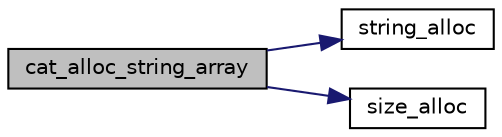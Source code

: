 digraph "cat_alloc_string_array"
{
  edge [fontname="Helvetica",fontsize="10",labelfontname="Helvetica",labelfontsize="10"];
  node [fontname="Helvetica",fontsize="10",shape=record];
  rankdir="LR";
  Node38 [label="cat_alloc_string_array",height=0.2,width=0.4,color="black", fillcolor="grey75", style="filled", fontcolor="black"];
  Node38 -> Node39 [color="midnightblue",fontsize="10",style="solid",fontname="Helvetica"];
  Node39 [label="string_alloc",height=0.2,width=0.4,color="black", fillcolor="white", style="filled",URL="$d6/de0/memory__pool_8c.html#abc79a224342849c35efe06a7986d3eac"];
  Node38 -> Node40 [color="midnightblue",fontsize="10",style="solid",fontname="Helvetica"];
  Node40 [label="size_alloc",height=0.2,width=0.4,color="black", fillcolor="white", style="filled",URL="$d6/de0/memory__pool_8c.html#ac07274f51cb387c8cf128ba0532d7b84"];
}
